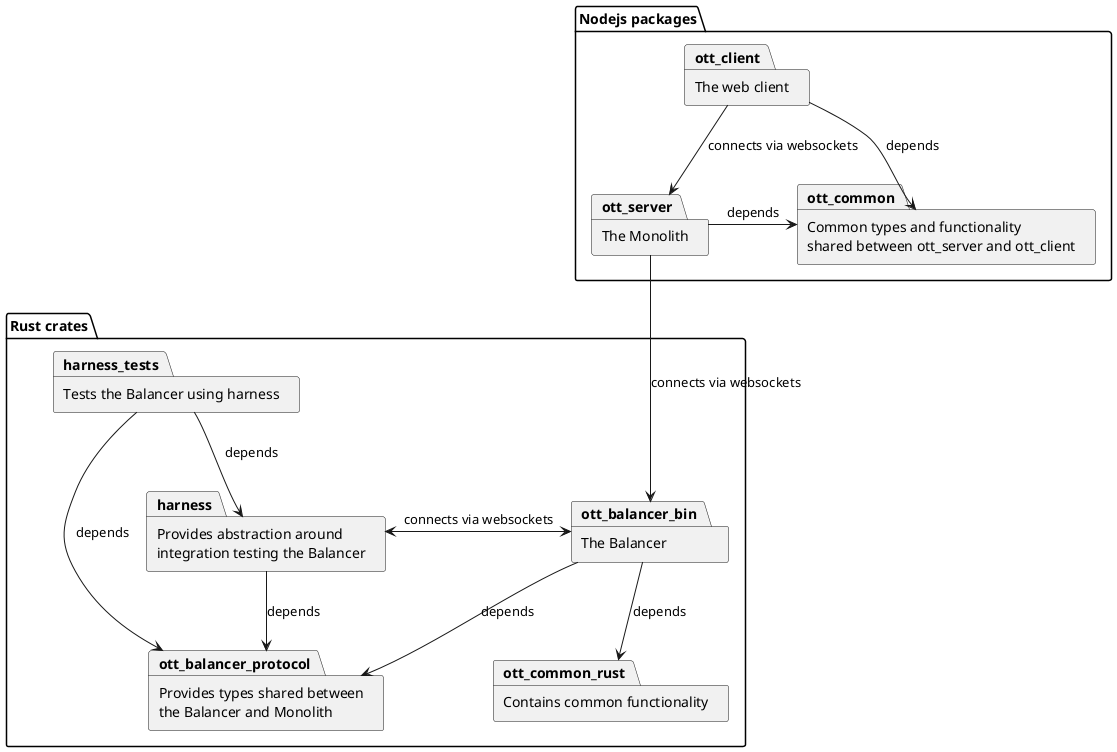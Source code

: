 @startuml

folder "Rust crates" {
  package ott_common_rust [
    Contains common functionality
  ]
  package ott_balancer_bin [
    The Balancer
  ]
  package ott_balancer_protocol [
    Provides types shared between
    the Balancer and Monolith
  ]
  package harness [
    Provides abstraction around
    integration testing the Balancer
  ]
  package harness_tests [
    Tests the Balancer using harness
  ]
}

folder "Nodejs packages" {

  package ott_common [
    Common types and functionality
    shared between ott_server and ott_client
  ]

  package ott_server [
    The Monolith
  ]

  package ott_client [
    The web client
  ]
}

ott_balancer_bin --> ott_common_rust : depends
ott_balancer_bin -> ott_balancer_protocol : depends
harness --> ott_balancer_protocol : depends
harness_tests --> harness : depends
harness_tests -> ott_balancer_protocol : depends
harness <-> ott_balancer_bin : connects via websockets
ott_server ---> ott_balancer_bin : connects via websockets
ott_client --> ott_server : connects via websockets

ott_server -> ott_common : depends
ott_client --> ott_common : depends

@enduml